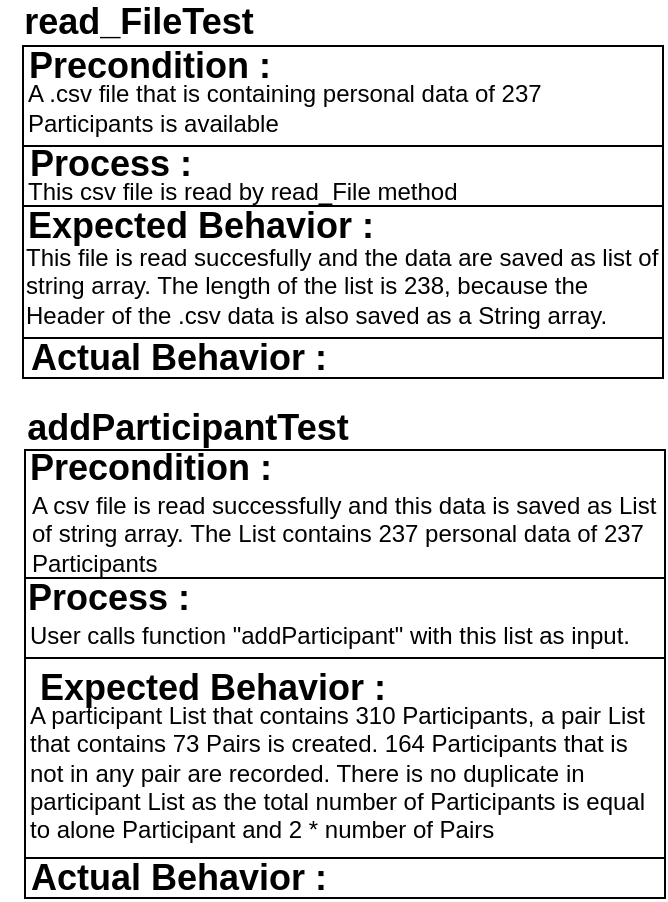 <mxfile version="21.2.1" type="device">
  <diagram name="Page-1" id="TYmmPNF2BLm5hJys9Faa">
    <mxGraphModel dx="1712" dy="372" grid="1" gridSize="10" guides="1" tooltips="1" connect="1" arrows="1" fold="1" page="1" pageScale="1" pageWidth="850" pageHeight="1100" math="0" shadow="0">
      <root>
        <mxCell id="0" />
        <mxCell id="1" parent="0" />
        <mxCell id="C8bRKrwIwBfJNR0NoLEV-5" value="" style="rounded=0;whiteSpace=wrap;html=1;" parent="1" vertex="1">
          <mxGeometry x="10.5" y="34" width="320" height="50" as="geometry" />
        </mxCell>
        <mxCell id="C8bRKrwIwBfJNR0NoLEV-7" value="&lt;font style=&quot;font-size: 18px;&quot;&gt;&lt;b&gt;Precondition :&lt;/b&gt;&lt;/font&gt;" style="text;html=1;strokeColor=none;fillColor=none;align=center;verticalAlign=middle;whiteSpace=wrap;rounded=0;" parent="1" vertex="1">
          <mxGeometry x="3.5" y="34" width="140" height="20" as="geometry" />
        </mxCell>
        <mxCell id="C8bRKrwIwBfJNR0NoLEV-9" value="&lt;div align=&quot;left&quot;&gt;A .csv file that is containing&lt;span style=&quot;background-color: initial;&quot;&gt;&amp;nbsp;personal data of 237 Participants is available&lt;/span&gt;&lt;/div&gt;" style="text;html=1;strokeColor=none;fillColor=none;align=left;verticalAlign=middle;whiteSpace=wrap;rounded=0;" parent="1" vertex="1">
          <mxGeometry x="10.5" y="45" width="310" height="40" as="geometry" />
        </mxCell>
        <mxCell id="C8bRKrwIwBfJNR0NoLEV-10" value="" style="rounded=0;whiteSpace=wrap;html=1;" parent="1" vertex="1">
          <mxGeometry x="10.5" y="84" width="320" height="30" as="geometry" />
        </mxCell>
        <mxCell id="C8bRKrwIwBfJNR0NoLEV-11" value="&lt;font style=&quot;font-size: 18px;&quot;&gt;&lt;b&gt;Process :&lt;br&gt;&lt;/b&gt;&lt;/font&gt;" style="text;html=1;strokeColor=none;fillColor=none;align=center;verticalAlign=middle;whiteSpace=wrap;rounded=0;" parent="1" vertex="1">
          <mxGeometry x="0.5" y="78" width="107" height="30" as="geometry" />
        </mxCell>
        <mxCell id="C8bRKrwIwBfJNR0NoLEV-12" value="This csv file is read by read_File method&amp;nbsp;" style="text;html=1;strokeColor=none;fillColor=none;align=left;verticalAlign=middle;whiteSpace=wrap;rounded=0;" parent="1" vertex="1">
          <mxGeometry x="10.5" y="99" width="319" height="15" as="geometry" />
        </mxCell>
        <mxCell id="C8bRKrwIwBfJNR0NoLEV-13" value="&lt;font style=&quot;font-size: 18px;&quot;&gt;&lt;b&gt;read_FileTest&amp;nbsp;&lt;br&gt;&lt;/b&gt;&lt;/font&gt;" style="text;html=1;strokeColor=none;fillColor=none;align=center;verticalAlign=middle;whiteSpace=wrap;rounded=0;" parent="1" vertex="1">
          <mxGeometry x="1" y="12" width="140" height="20" as="geometry" />
        </mxCell>
        <mxCell id="C8bRKrwIwBfJNR0NoLEV-15" value="" style="rounded=0;whiteSpace=wrap;html=1;" parent="1" vertex="1">
          <mxGeometry x="10.5" y="114" width="320" height="66" as="geometry" />
        </mxCell>
        <mxCell id="C8bRKrwIwBfJNR0NoLEV-16" value="This file is read succesfully and the data are saved as list of string array. The length of the list is 238, because the Header of the .csv data is also saved as a String array." style="text;html=1;strokeColor=none;fillColor=none;align=left;verticalAlign=middle;whiteSpace=wrap;rounded=0;" parent="1" vertex="1">
          <mxGeometry x="9.5" y="132" width="319" height="43" as="geometry" />
        </mxCell>
        <mxCell id="C8bRKrwIwBfJNR0NoLEV-17" value="&lt;font style=&quot;font-size: 18px;&quot;&gt;&lt;b&gt;Expected Behavior :&lt;br&gt;&lt;/b&gt;&lt;/font&gt;" style="text;html=1;strokeColor=none;fillColor=none;align=center;verticalAlign=middle;whiteSpace=wrap;rounded=0;" parent="1" vertex="1">
          <mxGeometry x="6.5" y="109" width="185" height="30" as="geometry" />
        </mxCell>
        <mxCell id="C8bRKrwIwBfJNR0NoLEV-18" value="" style="rounded=0;whiteSpace=wrap;html=1;" parent="1" vertex="1">
          <mxGeometry x="10.5" y="180" width="320" height="20" as="geometry" />
        </mxCell>
        <mxCell id="C8bRKrwIwBfJNR0NoLEV-20" value="&lt;font style=&quot;font-size: 18px;&quot;&gt;&lt;b&gt;Actual Behavior :&lt;br&gt;&lt;/b&gt;&lt;/font&gt;" style="text;html=1;strokeColor=none;fillColor=none;align=center;verticalAlign=middle;whiteSpace=wrap;rounded=0;" parent="1" vertex="1">
          <mxGeometry x="1.5" y="180" width="173" height="20" as="geometry" />
        </mxCell>
        <mxCell id="wHKpd65QwjYDFyCoAMrG-4" value="" style="group" vertex="1" connectable="0" parent="1">
          <mxGeometry x="-0.5" y="210" width="332" height="250" as="geometry" />
        </mxCell>
        <mxCell id="HVblePlZ4hyX_3w8zG4A-1" value="" style="rounded=0;whiteSpace=wrap;html=1;" parent="wHKpd65QwjYDFyCoAMrG-4" vertex="1">
          <mxGeometry x="12" y="26" width="320" height="64" as="geometry" />
        </mxCell>
        <mxCell id="HVblePlZ4hyX_3w8zG4A-2" value="&lt;font style=&quot;font-size: 18px;&quot;&gt;&lt;b&gt;Precondition :&lt;/b&gt;&lt;/font&gt;" style="text;html=1;strokeColor=none;fillColor=none;align=center;verticalAlign=middle;whiteSpace=wrap;rounded=0;" parent="wHKpd65QwjYDFyCoAMrG-4" vertex="1">
          <mxGeometry x="11" y="20" width="127" height="30" as="geometry" />
        </mxCell>
        <mxCell id="HVblePlZ4hyX_3w8zG4A-3" value="&lt;div align=&quot;left&quot;&gt;A csv file is read successfully and this data is saved as List of string array.&amp;nbsp;&lt;span style=&quot;background-color: initial;&quot;&gt;The List contains 237 personal data of 237&lt;/span&gt;&lt;/div&gt;&lt;div align=&quot;left&quot;&gt;&lt;span style=&quot;background-color: initial;&quot;&gt;Participants&lt;/span&gt;&lt;/div&gt;" style="text;html=1;strokeColor=none;fillColor=none;align=left;verticalAlign=middle;whiteSpace=wrap;rounded=0;" parent="wHKpd65QwjYDFyCoAMrG-4" vertex="1">
          <mxGeometry x="13" y="46" width="319" height="44" as="geometry" />
        </mxCell>
        <mxCell id="HVblePlZ4hyX_3w8zG4A-4" value="" style="rounded=0;whiteSpace=wrap;html=1;" parent="wHKpd65QwjYDFyCoAMrG-4" vertex="1">
          <mxGeometry x="12" y="90" width="320" height="40" as="geometry" />
        </mxCell>
        <mxCell id="HVblePlZ4hyX_3w8zG4A-5" value="&lt;font style=&quot;font-size: 18px;&quot;&gt;&lt;b&gt;Process :&lt;br&gt;&lt;/b&gt;&lt;/font&gt;" style="text;html=1;strokeColor=none;fillColor=none;align=center;verticalAlign=middle;whiteSpace=wrap;rounded=0;" parent="wHKpd65QwjYDFyCoAMrG-4" vertex="1">
          <mxGeometry y="85" width="107" height="30" as="geometry" />
        </mxCell>
        <mxCell id="HVblePlZ4hyX_3w8zG4A-6" value="&lt;br&gt;User calls function &quot;addParticipant&quot; with this list as input.&amp;nbsp;" style="text;html=1;strokeColor=none;fillColor=none;align=left;verticalAlign=middle;whiteSpace=wrap;rounded=0;" parent="wHKpd65QwjYDFyCoAMrG-4" vertex="1">
          <mxGeometry x="12" y="101" width="310" height="19" as="geometry" />
        </mxCell>
        <mxCell id="HVblePlZ4hyX_3w8zG4A-7" value="&lt;font style=&quot;font-size: 18px;&quot;&gt;&lt;b&gt;addParticipantTest&lt;br&gt;&lt;/b&gt;&lt;/font&gt;" style="text;html=1;strokeColor=none;fillColor=none;align=center;verticalAlign=middle;whiteSpace=wrap;rounded=0;" parent="wHKpd65QwjYDFyCoAMrG-4" vertex="1">
          <mxGeometry x="12" width="161.5" height="30" as="geometry" />
        </mxCell>
        <mxCell id="HVblePlZ4hyX_3w8zG4A-8" value="&lt;br&gt;A participant List that contains 310 Participants, a pair List that contains 73 Pairs is created. 164 Participants that is not in any pair are recorded. There is no duplicate in participant List as the total number of Participants is equal to alone Participant and 2 * number of Pairs&amp;nbsp;" style="rounded=0;whiteSpace=wrap;html=1;align=left;" parent="wHKpd65QwjYDFyCoAMrG-4" vertex="1">
          <mxGeometry x="12" y="130" width="320" height="100" as="geometry" />
        </mxCell>
        <mxCell id="HVblePlZ4hyX_3w8zG4A-10" value="&lt;font style=&quot;font-size: 18px;&quot;&gt;&lt;b&gt;Expected Behavior :&lt;br&gt;&lt;/b&gt;&lt;/font&gt;" style="text;html=1;strokeColor=none;fillColor=none;align=center;verticalAlign=middle;whiteSpace=wrap;rounded=0;" parent="wHKpd65QwjYDFyCoAMrG-4" vertex="1">
          <mxGeometry x="2" y="130" width="207" height="30" as="geometry" />
        </mxCell>
        <mxCell id="HVblePlZ4hyX_3w8zG4A-11" value="" style="rounded=0;whiteSpace=wrap;html=1;" parent="wHKpd65QwjYDFyCoAMrG-4" vertex="1">
          <mxGeometry x="12" y="230" width="320" height="20" as="geometry" />
        </mxCell>
        <mxCell id="wHKpd65QwjYDFyCoAMrG-3" value="&lt;font style=&quot;font-size: 18px;&quot;&gt;&lt;b&gt;Actual Behavior :&lt;br&gt;&lt;/b&gt;&lt;/font&gt;" style="text;html=1;strokeColor=none;fillColor=none;align=center;verticalAlign=middle;whiteSpace=wrap;rounded=0;" vertex="1" parent="wHKpd65QwjYDFyCoAMrG-4">
          <mxGeometry x="2.5" y="230" width="173" height="20" as="geometry" />
        </mxCell>
      </root>
    </mxGraphModel>
  </diagram>
</mxfile>
